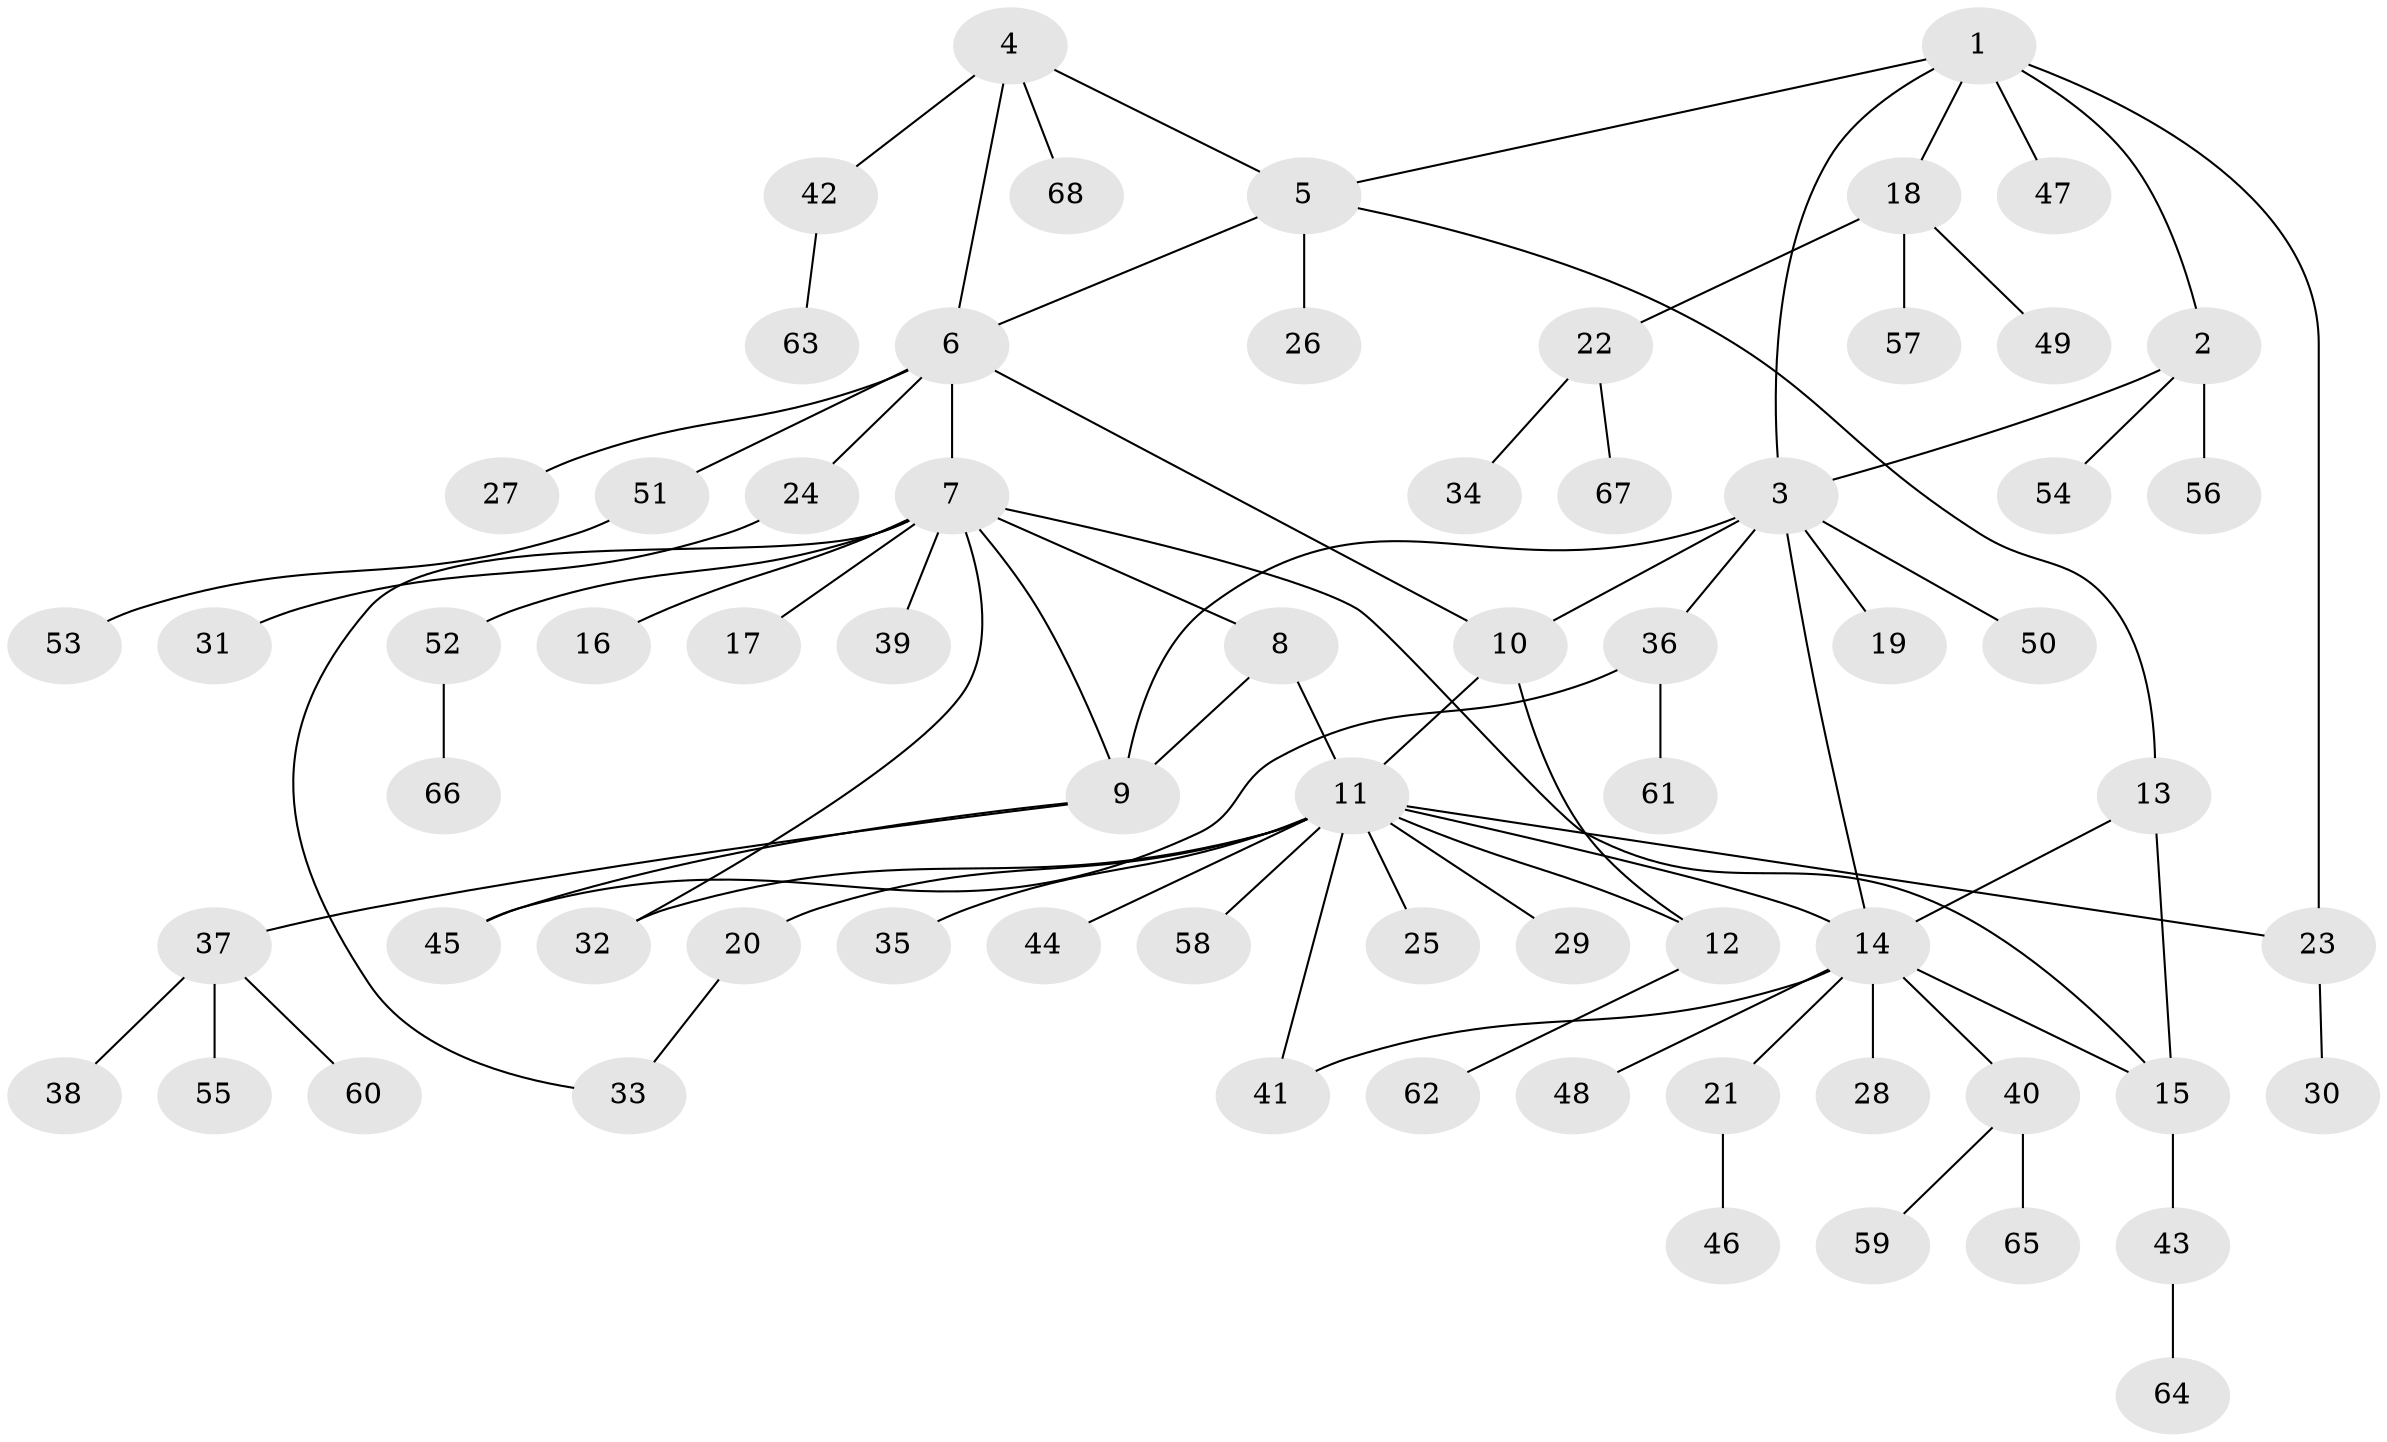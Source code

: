 // coarse degree distribution, {5: 0.061224489795918366, 3: 0.08163265306122448, 7: 0.02040816326530612, 8: 0.02040816326530612, 10: 0.04081632653061224, 4: 0.04081632653061224, 12: 0.02040816326530612, 1: 0.5714285714285714, 2: 0.14285714285714285}
// Generated by graph-tools (version 1.1) at 2025/52/02/27/25 19:52:21]
// undirected, 68 vertices, 83 edges
graph export_dot {
graph [start="1"]
  node [color=gray90,style=filled];
  1;
  2;
  3;
  4;
  5;
  6;
  7;
  8;
  9;
  10;
  11;
  12;
  13;
  14;
  15;
  16;
  17;
  18;
  19;
  20;
  21;
  22;
  23;
  24;
  25;
  26;
  27;
  28;
  29;
  30;
  31;
  32;
  33;
  34;
  35;
  36;
  37;
  38;
  39;
  40;
  41;
  42;
  43;
  44;
  45;
  46;
  47;
  48;
  49;
  50;
  51;
  52;
  53;
  54;
  55;
  56;
  57;
  58;
  59;
  60;
  61;
  62;
  63;
  64;
  65;
  66;
  67;
  68;
  1 -- 2;
  1 -- 3;
  1 -- 5;
  1 -- 18;
  1 -- 23;
  1 -- 47;
  2 -- 3;
  2 -- 54;
  2 -- 56;
  3 -- 9;
  3 -- 10;
  3 -- 14;
  3 -- 19;
  3 -- 36;
  3 -- 50;
  4 -- 5;
  4 -- 6;
  4 -- 42;
  4 -- 68;
  5 -- 6;
  5 -- 13;
  5 -- 26;
  6 -- 7;
  6 -- 10;
  6 -- 24;
  6 -- 27;
  6 -- 51;
  7 -- 8;
  7 -- 9;
  7 -- 15;
  7 -- 16;
  7 -- 17;
  7 -- 32;
  7 -- 33;
  7 -- 39;
  7 -- 52;
  8 -- 9;
  8 -- 11;
  9 -- 37;
  9 -- 45;
  10 -- 11;
  10 -- 12;
  11 -- 12;
  11 -- 14;
  11 -- 20;
  11 -- 23;
  11 -- 25;
  11 -- 29;
  11 -- 32;
  11 -- 35;
  11 -- 41;
  11 -- 44;
  11 -- 58;
  12 -- 62;
  13 -- 14;
  13 -- 15;
  14 -- 15;
  14 -- 21;
  14 -- 28;
  14 -- 40;
  14 -- 41;
  14 -- 48;
  15 -- 43;
  18 -- 22;
  18 -- 49;
  18 -- 57;
  20 -- 33;
  21 -- 46;
  22 -- 34;
  22 -- 67;
  23 -- 30;
  24 -- 31;
  36 -- 45;
  36 -- 61;
  37 -- 38;
  37 -- 55;
  37 -- 60;
  40 -- 59;
  40 -- 65;
  42 -- 63;
  43 -- 64;
  51 -- 53;
  52 -- 66;
}
